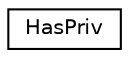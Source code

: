 digraph "Graphical Class Hierarchy"
{
  edge [fontname="Helvetica",fontsize="10",labelfontname="Helvetica",labelfontsize="10"];
  node [fontname="Helvetica",fontsize="10",shape=record];
  rankdir="LR";
  Node0 [label="HasPriv",height=0.2,width=0.4,color="black", fillcolor="white", style="filled",URL="$struct_has_priv.html"];
}

